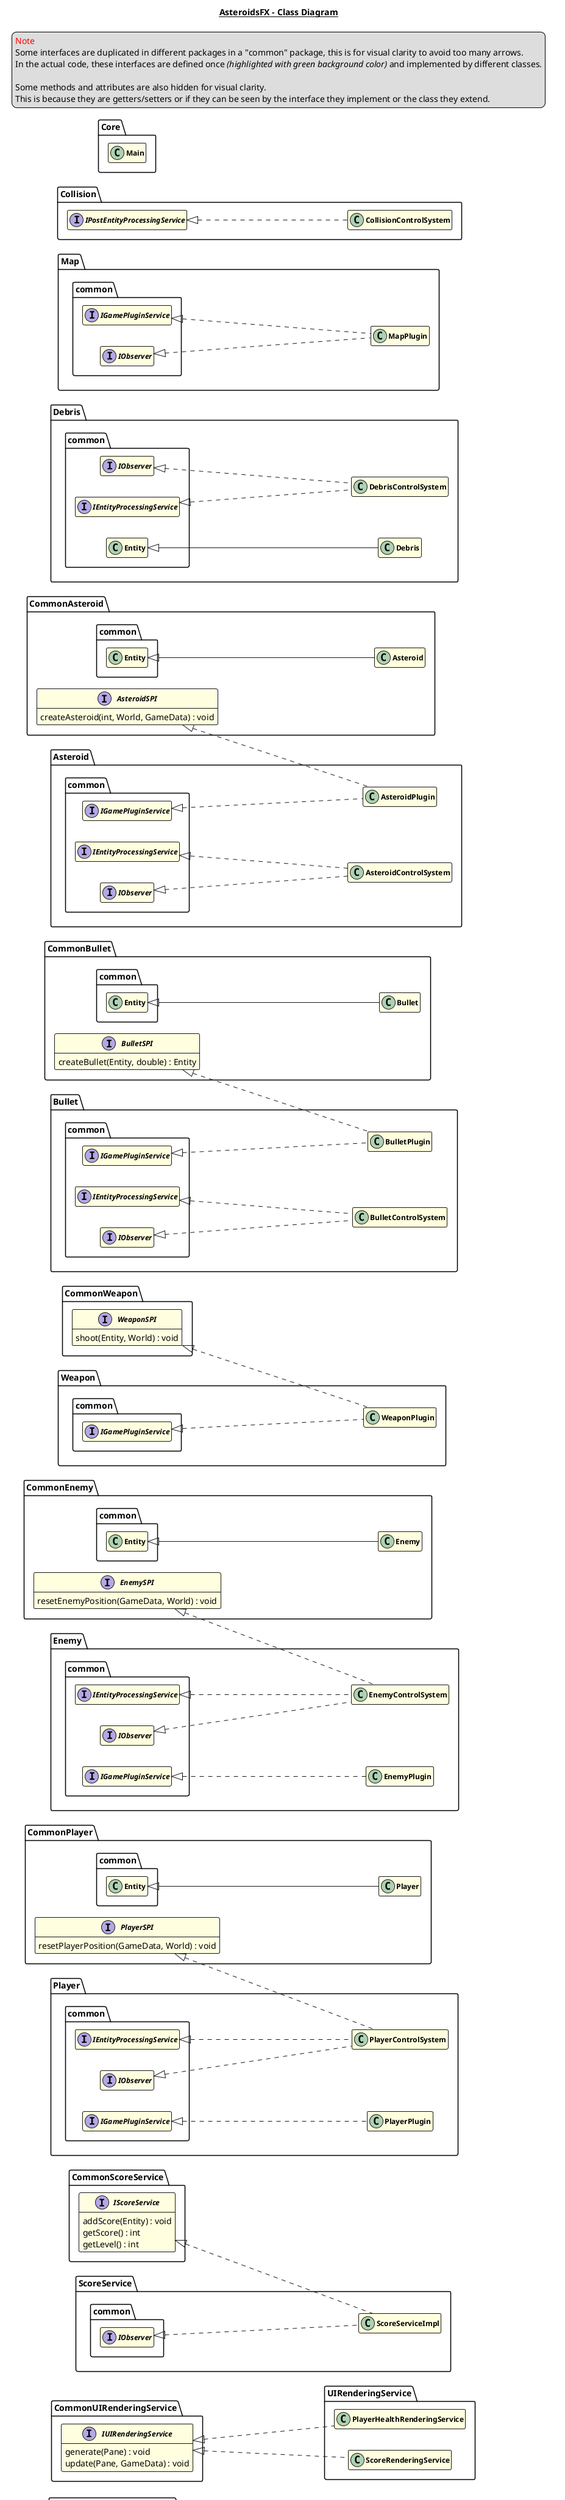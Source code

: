 @startuml
left to right direction
title
<u>AsteroidsFX - Class Diagram</u>
end title

legend top
<font color=red>Note</font>
Some interfaces are duplicated in different packages in a "common" package, this is for visual clarity to avoid too many arrows.
In the actual code, these interfaces are defined once <i>(highlighted with green background color)</i> and implemented by different classes.

Some methods and attributes are also hidden for visual clarity.
This is because they are getters/setters or if they can be seen by the interface they implement or the class they extend.
end legend





hide empty members
skinparam class {
    BackgroundColor LightYellow
    FontSize 12
    FontStyle Bold
    HeaderShadowing false
    Padding 5
    BorderThickness 1
    RoundCorner 10
}


'Common'
package Common  {
}

package Common.data  {
    class Entity {
        UUID id
        double[] polygonCoordinates
        double width
        double height
        double x
        double y
        double dx
        double dy
        double rotation
        int health
        Type type
    }

    enum Type {
        PLAYER
        ENEMY
        BULLET
        ASTEROID
        DEBRIS
    }

    class Event {
        Entity entityA
        Entity entityB
        EventType eventType
        World world
        GameData gameData
    }

    enum EventType {
    COLLISION
    SCORE_INCREMENT
    NEW_LEVEL
    GAME_OVER
    }

    class EventBroker {
        EventBroker instance
        Map<EventType, List<IObserver>> observers

        {static} getInstance() : EventBroker
        addObserver(List<EventType>, IObserver) : void
        publish(Event) : void
    }

    class GameData {
        int displayWidth
        int displayHeight
        GameKeys keys
        Entity player
    }

    class GameKeys {
        {static} boolean[] keys
        {static} boolean[] pkeys
        {static} int NUM_KEYS
        {static} int UP
        {static} int LEFT
        {static} int RIGHT
        {static} int SPACE
        update() : void
        setKey(int, boolean) : void
        isDown(int) : boolean
        isPressed(int) : boolean
    }

    class World {
        Map<String, Entity> entityMap
        addEntity(Entity) : String
        removeEntity(String entityID) : void
        void removeEntity(Entity entity) : void
        getEntities() : Collection<Entity>
        getEntities(Class<E>... entityTypes) : <E extends Entity> List<Entity>
        getEntity(String ID) : Entity
    }
}

package Common.services  {
    interface IEntityProcessingService #lightgreen {
        process(GameData, World) : void
    }
    interface IPostEntityProcessingService #lightgreen {
        process(GameData, World) : void
    }
    interface IGamePluginService #lightgreen {
        stop(GameData, World) : void
        start(GameData, World) : void
    }
    interface IObserver #lightgreen {
        onEvent(Event) : void
        getTopics() : List<EventType>
    }
}

Event "1" -- "1" EventType
Entity "1" -- "1" Type

'--------------------------------------------------'

'EntityStylingService'
package CommonEntityStylingService  {
    interface IEntityStylingService {
        styleEntity(Entity, Polygon) : void
    }
}

package EntityStylingService  {
    class EntityStylingServiceImpl implements CommonEntityStylingService.IEntityStylingService
}

'--------------------------------------------------'

'UIRenderingService'
package CommonUIRenderingService  {
    interface IUIRenderingService {
        generate(Pane) : void
        update(Pane, GameData) : void
    }
}

package UIRenderingService  {
    class PlayerHealthRenderingService implements CommonUIRenderingService.IUIRenderingService
    class ScoreRenderingService implements CommonUIRenderingService.IUIRenderingService
}


'--------------------------------------------------'

'ScoreService'
package CommonScoreService  {
    interface IScoreService {
        addScore(Entity) : void
        getScore() : int
        getLevel() : int
    }
}

package ScoreService  {
    class ScoreServiceImpl implements CommonScoreService.IScoreService, common.IObserver
}

'--------------------------------------------------'

'Player'
package CommonPlayer  {
    class Player extends common.Entity
    interface PlayerSPI {
        resetPlayerPosition(GameData, World) : void
    }
}

package Player  {
    class PlayerControlSystem implements CommonPlayer.PlayerSPI, common.IEntityProcessingService, common.IObserver
    class PlayerPlugin implements common.IGamePluginService
}

'--------------------------------------------------'

'Enemy'
package CommonEnemy  {
    class Enemy extends common.Entity
    interface EnemySPI {
        resetEnemyPosition(GameData, World) : void
    }
}

package Enemy  {
    class EnemyControlSystem implements CommonEnemy.EnemySPI, common.IEntityProcessingService, common.IObserver
    class EnemyPlugin implements common.IGamePluginService
}

'--------------------------------------------------'

'Weapon'
package CommonWeapon  {
    interface WeaponSPI {
        shoot(Entity, World) : void
    }
}

package Weapon  {
    class WeaponPlugin implements common.IGamePluginService, CommonWeapon.WeaponSPI
}

'--------------------------------------------------'

'Bullet'
package CommonBullet  {
    class Bullet extends common.Entity
    interface BulletSPI {
        createBullet(Entity, double) : Entity
    }
}

package Bullet  {
    class BulletControlSystem implements common.IEntityProcessingService, common.IObserver
    class BulletPlugin implements common.IGamePluginService, CommonBullet.BulletSPI
}

'--------------------------------------------------'

'Asteroid'
package CommonAsteroid  {
    class Asteroid extends common.Entity
    interface AsteroidSPI {
        createAsteroid(int, World, GameData) : void
    }
}

package Asteroid  {
  class AsteroidControlSystem implements common.IEntityProcessingService, common.IObserver
  class AsteroidPlugin implements common.IGamePluginService, CommonAsteroid.AsteroidSPI
}

'--------------------------------------------------'

'Debris'
package Debris  {
    class Debris extends common.Entity
    class DebrisControlSystem implements common.IEntityProcessingService, common.IObserver
}

'--------------------------------------------------'

'Map'
package Map  {
    class MapPlugin implements common.IGamePluginService, common.IObserver
}

'--------------------------------------------------'

'Collision'
package Collision  {
    class CollisionControlSystem implements IPostEntityProcessingService
}

'--------------------------------------------------'

'Core'
package Core  {
    class Main
}
'--------------------------------------------------'

@enduml